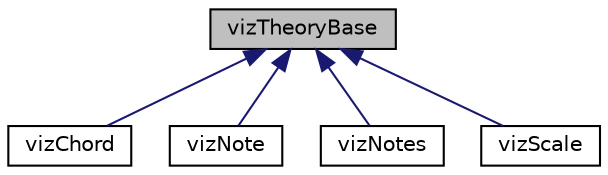 digraph "vizTheoryBase"
{
 // LATEX_PDF_SIZE
  edge [fontname="Helvetica",fontsize="10",labelfontname="Helvetica",labelfontsize="10"];
  node [fontname="Helvetica",fontsize="10",shape=record];
  Node1 [label="vizTheoryBase",height=0.2,width=0.4,color="black", fillcolor="grey75", style="filled", fontcolor="black",tooltip=" "];
  Node1 -> Node2 [dir="back",color="midnightblue",fontsize="10",style="solid",fontname="Helvetica"];
  Node2 [label="vizChord",height=0.2,width=0.4,color="black", fillcolor="white", style="filled",URL="$classvizChord.html",tooltip=" "];
  Node1 -> Node3 [dir="back",color="midnightblue",fontsize="10",style="solid",fontname="Helvetica"];
  Node3 [label="vizNote",height=0.2,width=0.4,color="black", fillcolor="white", style="filled",URL="$classvizNote.html",tooltip=" "];
  Node1 -> Node4 [dir="back",color="midnightblue",fontsize="10",style="solid",fontname="Helvetica"];
  Node4 [label="vizNotes",height=0.2,width=0.4,color="black", fillcolor="white", style="filled",URL="$classvizNotes.html",tooltip=" "];
  Node1 -> Node5 [dir="back",color="midnightblue",fontsize="10",style="solid",fontname="Helvetica"];
  Node5 [label="vizScale",height=0.2,width=0.4,color="black", fillcolor="white", style="filled",URL="$classvizScale.html",tooltip=" "];
}
